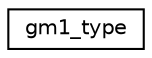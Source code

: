 digraph "Graphical Class Hierarchy"
{
 // LATEX_PDF_SIZE
  edge [fontname="Helvetica",fontsize="10",labelfontname="Helvetica",labelfontsize="10"];
  node [fontname="Helvetica",fontsize="10",shape=record];
  rankdir="LR";
  Node0 [label="gm1_type",height=0.2,width=0.4,color="black", fillcolor="white", style="filled",URL="$classgm1__type.html",tooltip=" "];
}
